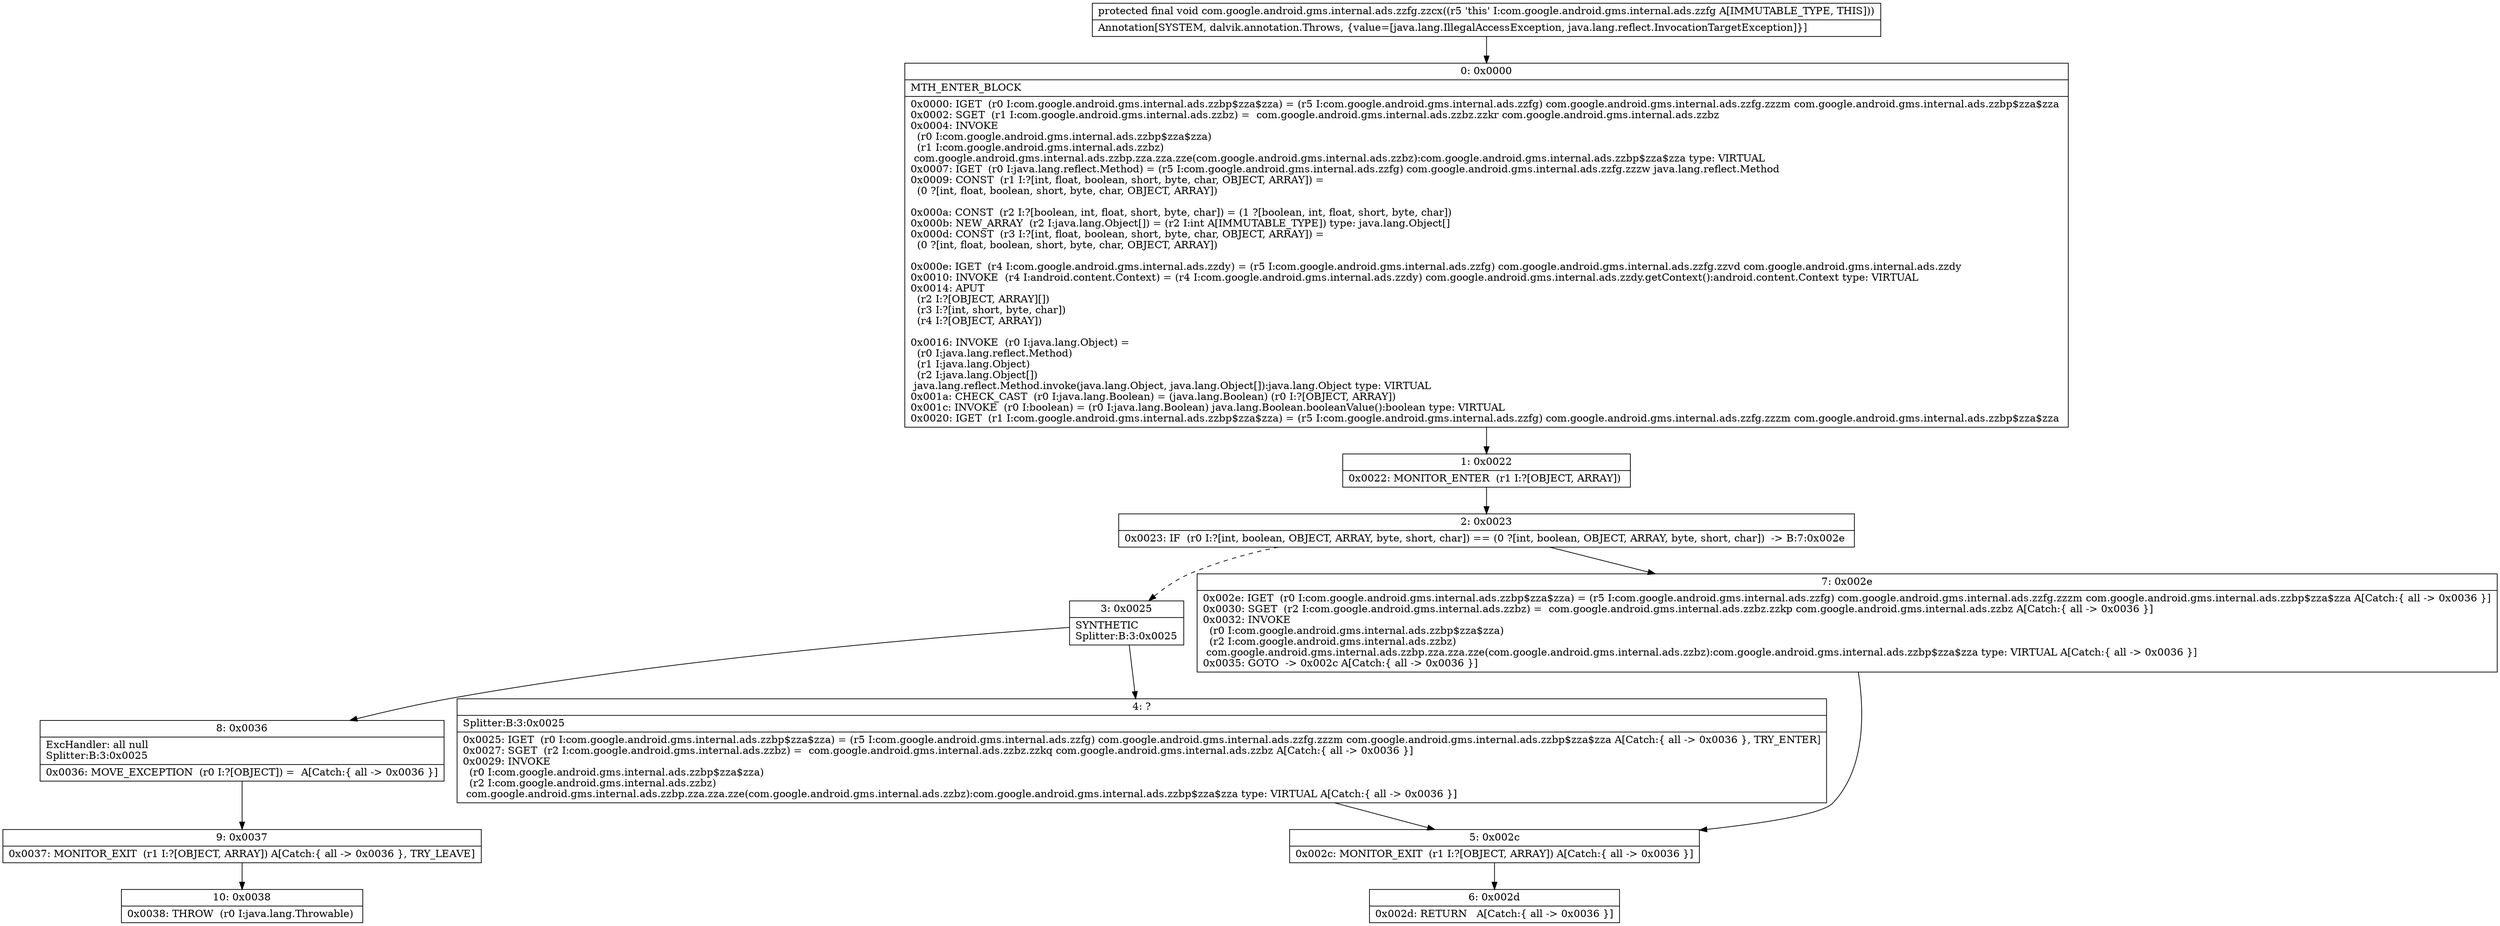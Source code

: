 digraph "CFG forcom.google.android.gms.internal.ads.zzfg.zzcx()V" {
Node_0 [shape=record,label="{0\:\ 0x0000|MTH_ENTER_BLOCK\l|0x0000: IGET  (r0 I:com.google.android.gms.internal.ads.zzbp$zza$zza) = (r5 I:com.google.android.gms.internal.ads.zzfg) com.google.android.gms.internal.ads.zzfg.zzzm com.google.android.gms.internal.ads.zzbp$zza$zza \l0x0002: SGET  (r1 I:com.google.android.gms.internal.ads.zzbz) =  com.google.android.gms.internal.ads.zzbz.zzkr com.google.android.gms.internal.ads.zzbz \l0x0004: INVOKE  \l  (r0 I:com.google.android.gms.internal.ads.zzbp$zza$zza)\l  (r1 I:com.google.android.gms.internal.ads.zzbz)\l com.google.android.gms.internal.ads.zzbp.zza.zza.zze(com.google.android.gms.internal.ads.zzbz):com.google.android.gms.internal.ads.zzbp$zza$zza type: VIRTUAL \l0x0007: IGET  (r0 I:java.lang.reflect.Method) = (r5 I:com.google.android.gms.internal.ads.zzfg) com.google.android.gms.internal.ads.zzfg.zzzw java.lang.reflect.Method \l0x0009: CONST  (r1 I:?[int, float, boolean, short, byte, char, OBJECT, ARRAY]) = \l  (0 ?[int, float, boolean, short, byte, char, OBJECT, ARRAY])\l \l0x000a: CONST  (r2 I:?[boolean, int, float, short, byte, char]) = (1 ?[boolean, int, float, short, byte, char]) \l0x000b: NEW_ARRAY  (r2 I:java.lang.Object[]) = (r2 I:int A[IMMUTABLE_TYPE]) type: java.lang.Object[] \l0x000d: CONST  (r3 I:?[int, float, boolean, short, byte, char, OBJECT, ARRAY]) = \l  (0 ?[int, float, boolean, short, byte, char, OBJECT, ARRAY])\l \l0x000e: IGET  (r4 I:com.google.android.gms.internal.ads.zzdy) = (r5 I:com.google.android.gms.internal.ads.zzfg) com.google.android.gms.internal.ads.zzfg.zzvd com.google.android.gms.internal.ads.zzdy \l0x0010: INVOKE  (r4 I:android.content.Context) = (r4 I:com.google.android.gms.internal.ads.zzdy) com.google.android.gms.internal.ads.zzdy.getContext():android.content.Context type: VIRTUAL \l0x0014: APUT  \l  (r2 I:?[OBJECT, ARRAY][])\l  (r3 I:?[int, short, byte, char])\l  (r4 I:?[OBJECT, ARRAY])\l \l0x0016: INVOKE  (r0 I:java.lang.Object) = \l  (r0 I:java.lang.reflect.Method)\l  (r1 I:java.lang.Object)\l  (r2 I:java.lang.Object[])\l java.lang.reflect.Method.invoke(java.lang.Object, java.lang.Object[]):java.lang.Object type: VIRTUAL \l0x001a: CHECK_CAST  (r0 I:java.lang.Boolean) = (java.lang.Boolean) (r0 I:?[OBJECT, ARRAY]) \l0x001c: INVOKE  (r0 I:boolean) = (r0 I:java.lang.Boolean) java.lang.Boolean.booleanValue():boolean type: VIRTUAL \l0x0020: IGET  (r1 I:com.google.android.gms.internal.ads.zzbp$zza$zza) = (r5 I:com.google.android.gms.internal.ads.zzfg) com.google.android.gms.internal.ads.zzfg.zzzm com.google.android.gms.internal.ads.zzbp$zza$zza \l}"];
Node_1 [shape=record,label="{1\:\ 0x0022|0x0022: MONITOR_ENTER  (r1 I:?[OBJECT, ARRAY]) \l}"];
Node_2 [shape=record,label="{2\:\ 0x0023|0x0023: IF  (r0 I:?[int, boolean, OBJECT, ARRAY, byte, short, char]) == (0 ?[int, boolean, OBJECT, ARRAY, byte, short, char])  \-\> B:7:0x002e \l}"];
Node_3 [shape=record,label="{3\:\ 0x0025|SYNTHETIC\lSplitter:B:3:0x0025\l}"];
Node_4 [shape=record,label="{4\:\ ?|Splitter:B:3:0x0025\l|0x0025: IGET  (r0 I:com.google.android.gms.internal.ads.zzbp$zza$zza) = (r5 I:com.google.android.gms.internal.ads.zzfg) com.google.android.gms.internal.ads.zzfg.zzzm com.google.android.gms.internal.ads.zzbp$zza$zza A[Catch:\{ all \-\> 0x0036 \}, TRY_ENTER]\l0x0027: SGET  (r2 I:com.google.android.gms.internal.ads.zzbz) =  com.google.android.gms.internal.ads.zzbz.zzkq com.google.android.gms.internal.ads.zzbz A[Catch:\{ all \-\> 0x0036 \}]\l0x0029: INVOKE  \l  (r0 I:com.google.android.gms.internal.ads.zzbp$zza$zza)\l  (r2 I:com.google.android.gms.internal.ads.zzbz)\l com.google.android.gms.internal.ads.zzbp.zza.zza.zze(com.google.android.gms.internal.ads.zzbz):com.google.android.gms.internal.ads.zzbp$zza$zza type: VIRTUAL A[Catch:\{ all \-\> 0x0036 \}]\l}"];
Node_5 [shape=record,label="{5\:\ 0x002c|0x002c: MONITOR_EXIT  (r1 I:?[OBJECT, ARRAY]) A[Catch:\{ all \-\> 0x0036 \}]\l}"];
Node_6 [shape=record,label="{6\:\ 0x002d|0x002d: RETURN   A[Catch:\{ all \-\> 0x0036 \}]\l}"];
Node_7 [shape=record,label="{7\:\ 0x002e|0x002e: IGET  (r0 I:com.google.android.gms.internal.ads.zzbp$zza$zza) = (r5 I:com.google.android.gms.internal.ads.zzfg) com.google.android.gms.internal.ads.zzfg.zzzm com.google.android.gms.internal.ads.zzbp$zza$zza A[Catch:\{ all \-\> 0x0036 \}]\l0x0030: SGET  (r2 I:com.google.android.gms.internal.ads.zzbz) =  com.google.android.gms.internal.ads.zzbz.zzkp com.google.android.gms.internal.ads.zzbz A[Catch:\{ all \-\> 0x0036 \}]\l0x0032: INVOKE  \l  (r0 I:com.google.android.gms.internal.ads.zzbp$zza$zza)\l  (r2 I:com.google.android.gms.internal.ads.zzbz)\l com.google.android.gms.internal.ads.zzbp.zza.zza.zze(com.google.android.gms.internal.ads.zzbz):com.google.android.gms.internal.ads.zzbp$zza$zza type: VIRTUAL A[Catch:\{ all \-\> 0x0036 \}]\l0x0035: GOTO  \-\> 0x002c A[Catch:\{ all \-\> 0x0036 \}]\l}"];
Node_8 [shape=record,label="{8\:\ 0x0036|ExcHandler: all null\lSplitter:B:3:0x0025\l|0x0036: MOVE_EXCEPTION  (r0 I:?[OBJECT]) =  A[Catch:\{ all \-\> 0x0036 \}]\l}"];
Node_9 [shape=record,label="{9\:\ 0x0037|0x0037: MONITOR_EXIT  (r1 I:?[OBJECT, ARRAY]) A[Catch:\{ all \-\> 0x0036 \}, TRY_LEAVE]\l}"];
Node_10 [shape=record,label="{10\:\ 0x0038|0x0038: THROW  (r0 I:java.lang.Throwable) \l}"];
MethodNode[shape=record,label="{protected final void com.google.android.gms.internal.ads.zzfg.zzcx((r5 'this' I:com.google.android.gms.internal.ads.zzfg A[IMMUTABLE_TYPE, THIS]))  | Annotation[SYSTEM, dalvik.annotation.Throws, \{value=[java.lang.IllegalAccessException, java.lang.reflect.InvocationTargetException]\}]\l}"];
MethodNode -> Node_0;
Node_0 -> Node_1;
Node_1 -> Node_2;
Node_2 -> Node_3[style=dashed];
Node_2 -> Node_7;
Node_3 -> Node_4;
Node_3 -> Node_8;
Node_4 -> Node_5;
Node_5 -> Node_6;
Node_7 -> Node_5;
Node_8 -> Node_9;
Node_9 -> Node_10;
}

